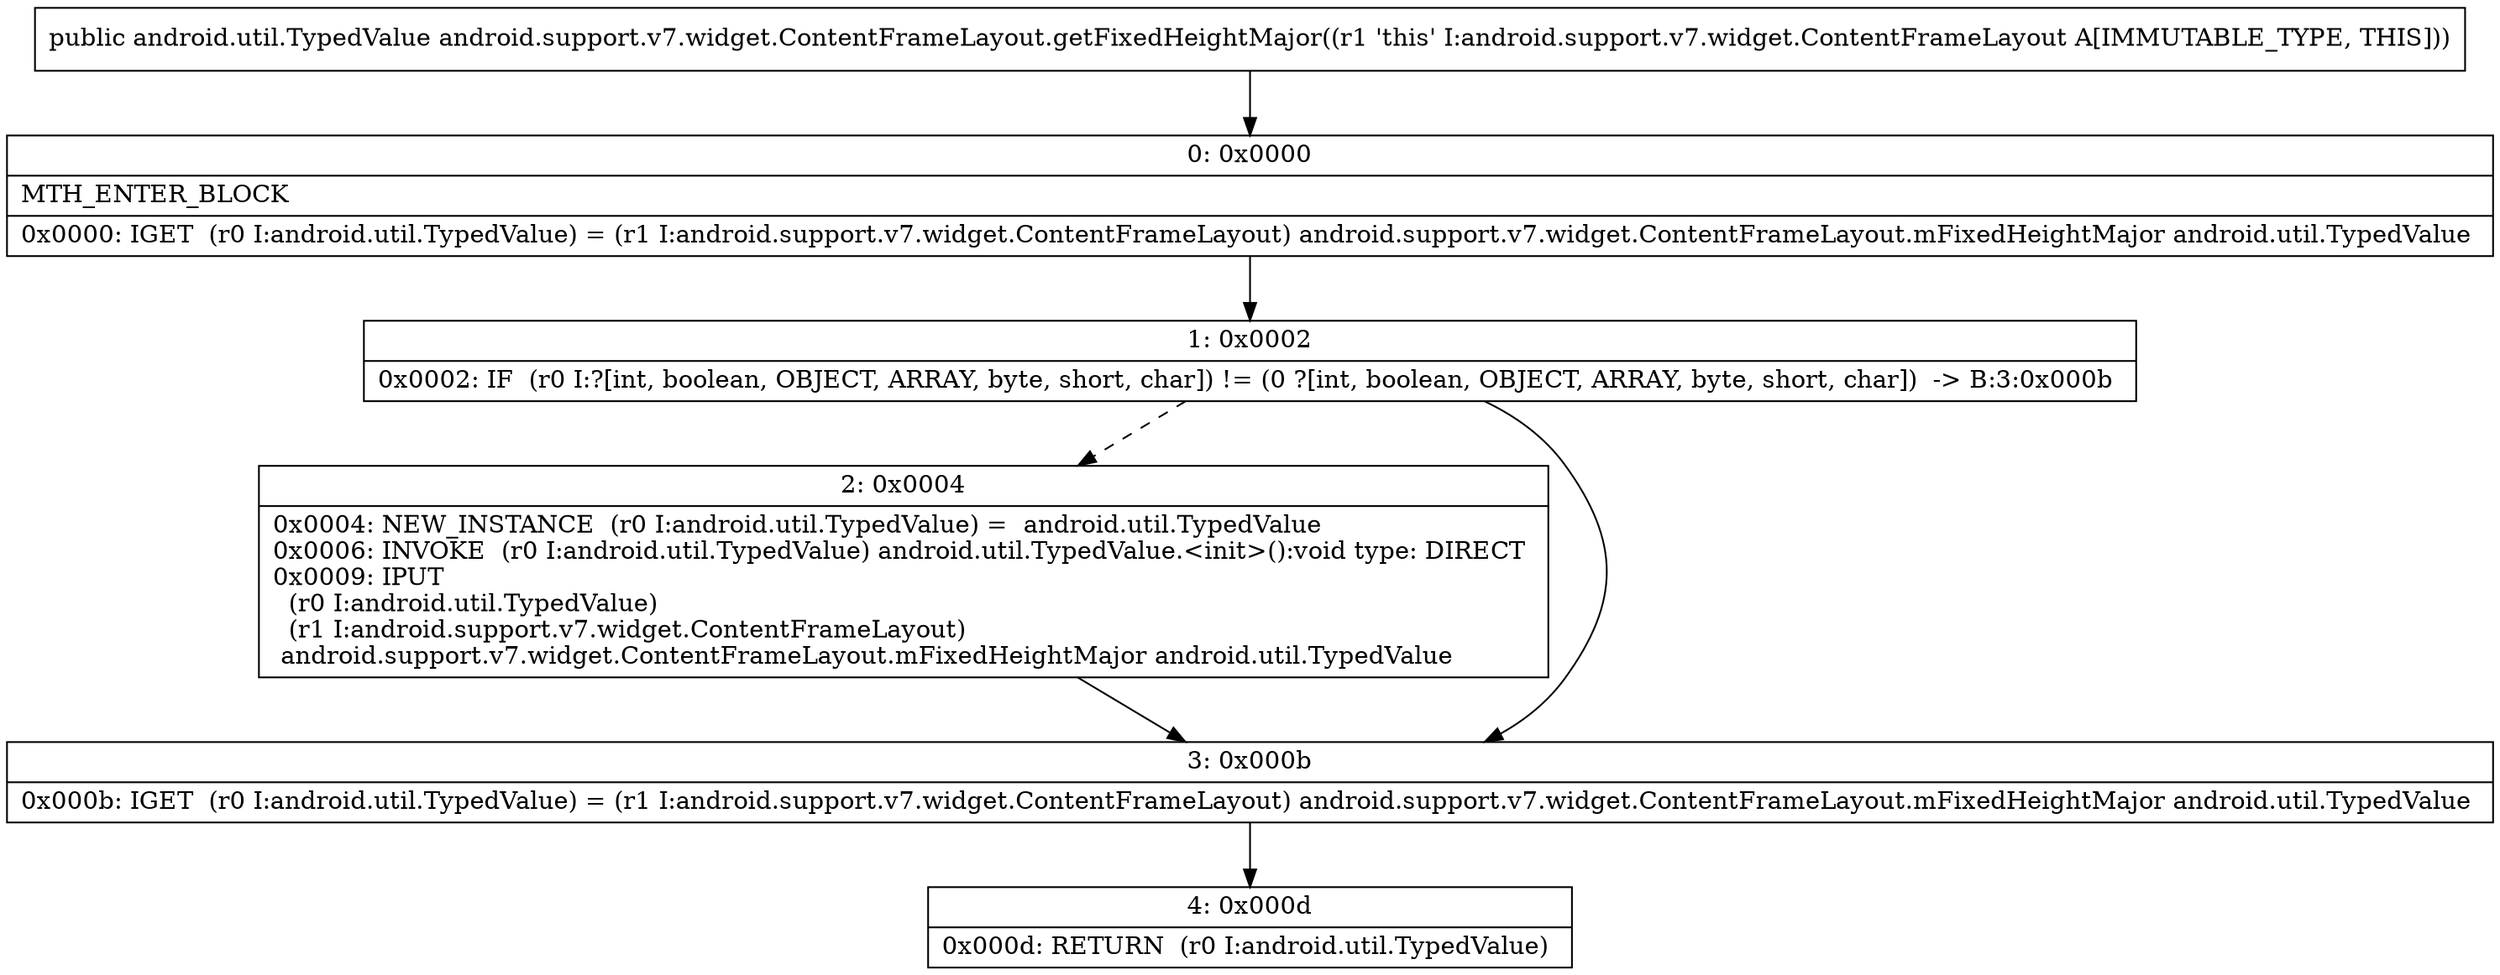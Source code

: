 digraph "CFG forandroid.support.v7.widget.ContentFrameLayout.getFixedHeightMajor()Landroid\/util\/TypedValue;" {
Node_0 [shape=record,label="{0\:\ 0x0000|MTH_ENTER_BLOCK\l|0x0000: IGET  (r0 I:android.util.TypedValue) = (r1 I:android.support.v7.widget.ContentFrameLayout) android.support.v7.widget.ContentFrameLayout.mFixedHeightMajor android.util.TypedValue \l}"];
Node_1 [shape=record,label="{1\:\ 0x0002|0x0002: IF  (r0 I:?[int, boolean, OBJECT, ARRAY, byte, short, char]) != (0 ?[int, boolean, OBJECT, ARRAY, byte, short, char])  \-\> B:3:0x000b \l}"];
Node_2 [shape=record,label="{2\:\ 0x0004|0x0004: NEW_INSTANCE  (r0 I:android.util.TypedValue) =  android.util.TypedValue \l0x0006: INVOKE  (r0 I:android.util.TypedValue) android.util.TypedValue.\<init\>():void type: DIRECT \l0x0009: IPUT  \l  (r0 I:android.util.TypedValue)\l  (r1 I:android.support.v7.widget.ContentFrameLayout)\l android.support.v7.widget.ContentFrameLayout.mFixedHeightMajor android.util.TypedValue \l}"];
Node_3 [shape=record,label="{3\:\ 0x000b|0x000b: IGET  (r0 I:android.util.TypedValue) = (r1 I:android.support.v7.widget.ContentFrameLayout) android.support.v7.widget.ContentFrameLayout.mFixedHeightMajor android.util.TypedValue \l}"];
Node_4 [shape=record,label="{4\:\ 0x000d|0x000d: RETURN  (r0 I:android.util.TypedValue) \l}"];
MethodNode[shape=record,label="{public android.util.TypedValue android.support.v7.widget.ContentFrameLayout.getFixedHeightMajor((r1 'this' I:android.support.v7.widget.ContentFrameLayout A[IMMUTABLE_TYPE, THIS])) }"];
MethodNode -> Node_0;
Node_0 -> Node_1;
Node_1 -> Node_2[style=dashed];
Node_1 -> Node_3;
Node_2 -> Node_3;
Node_3 -> Node_4;
}

